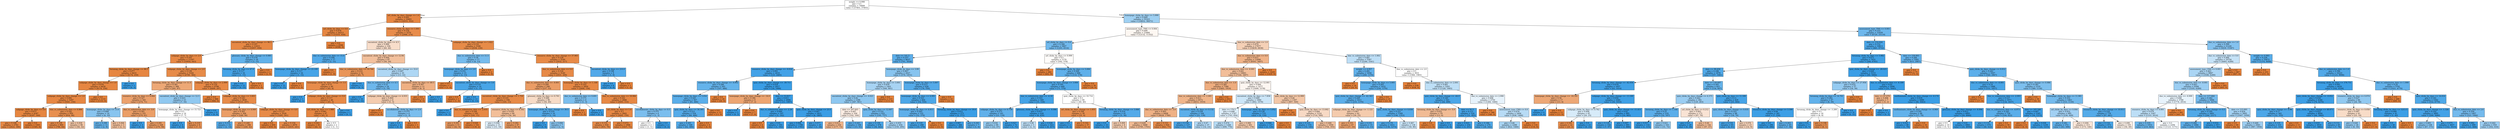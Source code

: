 digraph Tree {
node [shape=box, style="filled", color="black"] ;
0 [label="weight <= 0.998\ngini = 0.5\nsamples = 74806\nvalue = [37403, 37403]", fillcolor="#e5813900"] ;
1 [label="url_clicks_by_days_change <= 1.0\ngini = 0.091\nsamples = 19483\nvalue = [18551, 932]", fillcolor="#e58139f2"] ;
0 -> 1 [labeldistance=2.5, labelangle=45, headlabel="True"] ;
2 [label="url_clicks_by_days <= 0.0\ngini = 0.078\nsamples = 16213\nvalue = [15555, 658]", fillcolor="#e58139f4"] ;
1 -> 2 ;
3 [label="oucontent_clicks_by_days_change <= 98.5\ngini = 0.107\nsamples = 11615\nvalue = [10957, 658]", fillcolor="#e58139f0"] ;
2 -> 3 ;
4 [label="subpage_clicks_by_days <= 2.0\ngini = 0.105\nsamples = 11597\nvalue = [10954, 643]", fillcolor="#e58139f0"] ;
3 -> 4 ;
5 [label="forumng_clicks_by_days_change <= 88.5\ngini = 0.077\nsamples = 6433\nvalue = [6174, 259]", fillcolor="#e58139f4"] ;
4 -> 5 ;
6 [label="subpage_clicks_by_days_change <= 1.0\ngini = 0.076\nsamples = 6430\nvalue = [6174, 256]", fillcolor="#e58139f4"] ;
5 -> 6 ;
7 [label="subpage_clicks_by_days_change <= 1.0\ngini = 0.092\nsamples = 5297\nvalue = [5041, 256]", fillcolor="#e58139f2"] ;
6 -> 7 ;
8 [label="subpage_clicks_by_days <= 0.0\ngini = 0.071\nsamples = 4347\nvalue = [4187, 160]", fillcolor="#e58139f5"] ;
7 -> 8 ;
9 [label="gini = 0.108\nsamples = 2782\nvalue = [2622, 160]", fillcolor="#e58139ef"] ;
8 -> 9 ;
10 [label="gini = 0.0\nsamples = 1565\nvalue = [1565, 0]", fillcolor="#e58139ff"] ;
8 -> 10 ;
11 [label="due_vs_submission_date <= 6.866\ngini = 0.182\nsamples = 950\nvalue = [854, 96]", fillcolor="#e58139e2"] ;
7 -> 11 ;
12 [label="gini = 0.138\nsamples = 860\nvalue = [796, 64]", fillcolor="#e58139ea"] ;
11 -> 12 ;
13 [label="gini = 0.458\nsamples = 90\nvalue = [58, 32]", fillcolor="#e5813972"] ;
11 -> 13 ;
14 [label="gini = 0.0\nsamples = 1133\nvalue = [1133, 0]", fillcolor="#e58139ff"] ;
6 -> 14 ;
15 [label="gini = 0.0\nsamples = 3\nvalue = [0, 3]", fillcolor="#399de5ff"] ;
5 -> 15 ;
16 [label="subpage_clicks_by_days_change <= 2.0\ngini = 0.138\nsamples = 5164\nvalue = [4780, 384]", fillcolor="#e58139eb"] ;
4 -> 16 ;
17 [label="forumng_clicks_by_days_change <= 11.5\ngini = 0.361\nsamples = 368\nvalue = [281, 87]", fillcolor="#e58139b0"] ;
16 -> 17 ;
18 [label="resource_clicks_by_days <= 0.064\ngini = 0.327\nsamples = 345\nvalue = [274, 71]", fillcolor="#e58139bd"] ;
17 -> 18 ;
19 [label="homepage_clicks_by_days <= 13.0\ngini = 0.408\nsamples = 14\nvalue = [4, 10]", fillcolor="#399de599"] ;
18 -> 19 ;
20 [label="gini = 0.298\nsamples = 11\nvalue = [2, 9]", fillcolor="#399de5c6"] ;
19 -> 20 ;
21 [label="gini = 0.444\nsamples = 3\nvalue = [2, 1]", fillcolor="#e581397f"] ;
19 -> 21 ;
22 [label="due_vs_submission_date <= -3.0\ngini = 0.301\nsamples = 331\nvalue = [270, 61]", fillcolor="#e58139c5"] ;
18 -> 22 ;
23 [label="gini = 0.0\nsamples = 3\nvalue = [0, 3]", fillcolor="#399de5ff"] ;
22 -> 23 ;
24 [label="gini = 0.291\nsamples = 328\nvalue = [270, 58]", fillcolor="#e58139c8"] ;
22 -> 24 ;
25 [label="oucontent_clicks_by_days_change <= 12.5\ngini = 0.423\nsamples = 23\nvalue = [7, 16]", fillcolor="#399de58f"] ;
17 -> 25 ;
26 [label="homepage_clicks_by_days_change <= 15.723\ngini = 0.5\nsamples = 14\nvalue = [7, 7]", fillcolor="#e5813900"] ;
25 -> 26 ;
27 [label="gini = 0.0\nsamples = 6\nvalue = [0, 6]", fillcolor="#399de5ff"] ;
26 -> 27 ;
28 [label="gini = 0.219\nsamples = 8\nvalue = [7, 1]", fillcolor="#e58139db"] ;
26 -> 28 ;
29 [label="gini = 0.0\nsamples = 9\nvalue = [0, 9]", fillcolor="#399de5ff"] ;
25 -> 29 ;
30 [label="subpage_clicks_by_days <= 2.999\ngini = 0.116\nsamples = 4796\nvalue = [4499, 297]", fillcolor="#e58139ee"] ;
16 -> 30 ;
31 [label="gini = 0.0\nsamples = 966\nvalue = [966, 0]", fillcolor="#e58139ff"] ;
30 -> 31 ;
32 [label="subpage_clicks_by_days <= 3.003\ngini = 0.143\nsamples = 3830\nvalue = [3533, 297]", fillcolor="#e58139ea"] ;
30 -> 32 ;
33 [label="homepage_clicks_by_days <= 4.049\ngini = 0.301\nsamples = 304\nvalue = [248, 56]", fillcolor="#e58139c5"] ;
32 -> 33 ;
34 [label="gini = 0.219\nsamples = 16\nvalue = [2, 14]", fillcolor="#399de5db"] ;
33 -> 34 ;
35 [label="gini = 0.249\nsamples = 288\nvalue = [246, 42]", fillcolor="#e58139d3"] ;
33 -> 35 ;
36 [label="subpage_clicks_by_days_change <= 4.0\ngini = 0.127\nsamples = 3526\nvalue = [3285, 241]", fillcolor="#e58139ec"] ;
32 -> 36 ;
37 [label="gini = 0.0\nsamples = 650\nvalue = [650, 0]", fillcolor="#e58139ff"] ;
36 -> 37 ;
38 [label="gini = 0.154\nsamples = 2876\nvalue = [2635, 241]", fillcolor="#e58139e8"] ;
36 -> 38 ;
39 [label="glossary_clicks_by_days_change <= 0.985\ngini = 0.278\nsamples = 18\nvalue = [3, 15]", fillcolor="#399de5cc"] ;
3 -> 39 ;
40 [label="forumng_clicks_by_days <= 67.0\ngini = 0.117\nsamples = 16\nvalue = [1, 15]", fillcolor="#399de5ee"] ;
39 -> 40 ;
41 [label="gini = 0.0\nsamples = 15\nvalue = [0, 15]", fillcolor="#399de5ff"] ;
40 -> 41 ;
42 [label="gini = 0.0\nsamples = 1\nvalue = [1, 0]", fillcolor="#e58139ff"] ;
40 -> 42 ;
43 [label="gini = 0.0\nsamples = 2\nvalue = [2, 0]", fillcolor="#e58139ff"] ;
39 -> 43 ;
44 [label="gini = 0.0\nsamples = 4598\nvalue = [4598, 0]", fillcolor="#e58139ff"] ;
2 -> 44 ;
45 [label="resource_clicks_by_days <= 1.001\ngini = 0.154\nsamples = 3270\nvalue = [2996, 274]", fillcolor="#e58139e8"] ;
1 -> 45 ;
46 [label="oucontent_clicks_by_days <= 4.5\ngini = 0.488\nsamples = 104\nvalue = [60, 44]", fillcolor="#e5813944"] ;
45 -> 46 ;
47 [label="due_vs_submission_date <= 15.0\ngini = 0.208\nsamples = 17\nvalue = [2, 15]", fillcolor="#399de5dd"] ;
46 -> 47 ;
48 [label="homepage_clicks_by_days_change <= 23.109\ngini = 0.117\nsamples = 16\nvalue = [1, 15]", fillcolor="#399de5ee"] ;
47 -> 48 ;
49 [label="gini = 0.0\nsamples = 15\nvalue = [0, 15]", fillcolor="#399de5ff"] ;
48 -> 49 ;
50 [label="gini = 0.0\nsamples = 1\nvalue = [1, 0]", fillcolor="#e58139ff"] ;
48 -> 50 ;
51 [label="gini = 0.0\nsamples = 1\nvalue = [1, 0]", fillcolor="#e58139ff"] ;
47 -> 51 ;
52 [label="oucontent_clicks_by_days_change <= 12.94\ngini = 0.444\nsamples = 87\nvalue = [58, 29]", fillcolor="#e581397f"] ;
46 -> 52 ;
53 [label="due_vs_submission_date <= 10.744\ngini = 0.233\nsamples = 52\nvalue = [45, 7]", fillcolor="#e58139d7"] ;
52 -> 53 ;
54 [label="homepage_clicks_by_days_change <= 3.5\ngini = 0.15\nsamples = 49\nvalue = [45, 4]", fillcolor="#e58139e8"] ;
53 -> 54 ;
55 [label="gini = 0.0\nsamples = 1\nvalue = [0, 1]", fillcolor="#399de5ff"] ;
54 -> 55 ;
56 [label="subpage_clicks_by_days_change <= 9.0\ngini = 0.117\nsamples = 48\nvalue = [45, 3]", fillcolor="#e58139ee"] ;
54 -> 56 ;
57 [label="url_clicks_by_days <= 1.988\ngini = 0.081\nsamples = 47\nvalue = [45, 2]", fillcolor="#e58139f4"] ;
56 -> 57 ;
58 [label="gini = 0.043\nsamples = 45\nvalue = [44, 1]", fillcolor="#e58139f9"] ;
57 -> 58 ;
59 [label="gini = 0.5\nsamples = 2\nvalue = [1, 1]", fillcolor="#e5813900"] ;
57 -> 59 ;
60 [label="gini = 0.0\nsamples = 1\nvalue = [0, 1]", fillcolor="#399de5ff"] ;
56 -> 60 ;
61 [label="gini = 0.0\nsamples = 3\nvalue = [0, 3]", fillcolor="#399de5ff"] ;
53 -> 61 ;
62 [label="oucontent_clicks_by_days_change <= 33.0\ngini = 0.467\nsamples = 35\nvalue = [13, 22]", fillcolor="#399de568"] ;
52 -> 62 ;
63 [label="due_vs_submission_date <= 4.5\ngini = 0.33\nsamples = 24\nvalue = [5, 19]", fillcolor="#399de5bc"] ;
62 -> 63 ;
64 [label="gini = 0.0\nsamples = 16\nvalue = [0, 16]", fillcolor="#399de5ff"] ;
63 -> 64 ;
65 [label="subpage_clicks_by_days_change <= 4.935\ngini = 0.469\nsamples = 8\nvalue = [5, 3]", fillcolor="#e5813966"] ;
63 -> 65 ;
66 [label="gini = 0.0\nsamples = 4\nvalue = [4, 0]", fillcolor="#e58139ff"] ;
65 -> 66 ;
67 [label="oucollaborate_clicks_by_days <= 2.0\ngini = 0.375\nsamples = 4\nvalue = [1, 3]", fillcolor="#399de5aa"] ;
65 -> 67 ;
68 [label="gini = 0.0\nsamples = 3\nvalue = [0, 3]", fillcolor="#399de5ff"] ;
67 -> 68 ;
69 [label="gini = 0.0\nsamples = 1\nvalue = [1, 0]", fillcolor="#e58139ff"] ;
67 -> 69 ;
70 [label="oucontent_clicks_by_days <= 49.5\ngini = 0.397\nsamples = 11\nvalue = [8, 3]", fillcolor="#e581399f"] ;
62 -> 70 ;
71 [label="gini = 0.0\nsamples = 8\nvalue = [8, 0]", fillcolor="#e58139ff"] ;
70 -> 71 ;
72 [label="gini = 0.0\nsamples = 3\nvalue = [0, 3]", fillcolor="#399de5ff"] ;
70 -> 72 ;
73 [label="subpage_clicks_by_days_change <= 1.022\ngini = 0.135\nsamples = 3166\nvalue = [2936, 230]", fillcolor="#e58139eb"] ;
45 -> 73 ;
74 [label="due_vs_submission_date <= 11.5\ngini = 0.36\nsamples = 17\nvalue = [4, 13]", fillcolor="#399de5b1"] ;
73 -> 74 ;
75 [label="homepage_clicks_by_days <= 2.0\ngini = 0.231\nsamples = 15\nvalue = [2, 13]", fillcolor="#399de5d8"] ;
74 -> 75 ;
76 [label="gini = 0.0\nsamples = 1\nvalue = [1, 0]", fillcolor="#e58139ff"] ;
75 -> 76 ;
77 [label="oucontent_clicks_by_days_change <= 3.0\ngini = 0.133\nsamples = 14\nvalue = [1, 13]", fillcolor="#399de5eb"] ;
75 -> 77 ;
78 [label="gini = 0.0\nsamples = 1\nvalue = [1, 0]", fillcolor="#e58139ff"] ;
77 -> 78 ;
79 [label="gini = 0.0\nsamples = 13\nvalue = [0, 13]", fillcolor="#399de5ff"] ;
77 -> 79 ;
80 [label="gini = 0.0\nsamples = 2\nvalue = [2, 0]", fillcolor="#e58139ff"] ;
74 -> 80 ;
81 [label="resource_clicks_by_days_change <= 37.965\ngini = 0.128\nsamples = 3149\nvalue = [2932, 217]", fillcolor="#e58139ec"] ;
73 -> 81 ;
82 [label="due_vs_submission_date <= 0.0\ngini = 0.124\nsamples = 3140\nvalue = [2931, 209]", fillcolor="#e58139ed"] ;
81 -> 82 ;
83 [label="due_vs_submission_date <= -0.001\ngini = 0.299\nsamples = 290\nvalue = [237, 53]", fillcolor="#e58139c6"] ;
82 -> 83 ;
84 [label="oucontent_clicks_by_days_change <= 1.759\ngini = 0.125\nsamples = 194\nvalue = [181, 13]", fillcolor="#e58139ed"] ;
83 -> 84 ;
85 [label="gini = 0.0\nsamples = 2\nvalue = [0, 2]", fillcolor="#399de5ff"] ;
84 -> 85 ;
86 [label="due_vs_submission_date <= -2.935\ngini = 0.108\nsamples = 192\nvalue = [181, 11]", fillcolor="#e58139f0"] ;
84 -> 86 ;
87 [label="gini = 0.291\nsamples = 51\nvalue = [42, 9]", fillcolor="#e58139c8"] ;
86 -> 87 ;
88 [label="gini = 0.028\nsamples = 141\nvalue = [139, 2]", fillcolor="#e58139fb"] ;
86 -> 88 ;
89 [label="glossary_clicks_by_days <= 0.761\ngini = 0.486\nsamples = 96\nvalue = [56, 40]", fillcolor="#e5813949"] ;
83 -> 89 ;
90 [label="resource_clicks_by_days <= 8.102\ngini = 0.439\nsamples = 80\nvalue = [54, 26]", fillcolor="#e5813984"] ;
89 -> 90 ;
91 [label="gini = 0.496\nsamples = 33\nvalue = [15, 18]", fillcolor="#399de52a"] ;
90 -> 91 ;
92 [label="gini = 0.282\nsamples = 47\nvalue = [39, 8]", fillcolor="#e58139cb"] ;
90 -> 92 ;
93 [label="homepage_clicks_by_days_change <= 39.5\ngini = 0.219\nsamples = 16\nvalue = [2, 14]", fillcolor="#399de5db"] ;
89 -> 93 ;
94 [label="gini = 0.0\nsamples = 9\nvalue = [0, 9]", fillcolor="#399de5ff"] ;
93 -> 94 ;
95 [label="gini = 0.408\nsamples = 7\nvalue = [2, 5]", fillcolor="#399de599"] ;
93 -> 95 ;
96 [label="homepage_clicks_by_days <= 1.148\ngini = 0.103\nsamples = 2850\nvalue = [2694, 156]", fillcolor="#e58139f0"] ;
82 -> 96 ;
97 [label="due_vs_submission_date <= 0.691\ngini = 0.375\nsamples = 4\nvalue = [1, 3]", fillcolor="#399de5aa"] ;
96 -> 97 ;
98 [label="gini = 0.0\nsamples = 1\nvalue = [1, 0]", fillcolor="#e58139ff"] ;
97 -> 98 ;
99 [label="gini = 0.0\nsamples = 3\nvalue = [0, 3]", fillcolor="#399de5ff"] ;
97 -> 99 ;
100 [label="due_vs_submission_date <= 18.984\ngini = 0.102\nsamples = 2846\nvalue = [2693, 153]", fillcolor="#e58139f1"] ;
96 -> 100 ;
101 [label="url_clicks_by_days <= 1.0\ngini = 0.1\nsamples = 2842\nvalue = [2692, 150]", fillcolor="#e58139f1"] ;
100 -> 101 ;
102 [label="gini = 0.155\nsamples = 934\nvalue = [855, 79]", fillcolor="#e58139e7"] ;
101 -> 102 ;
103 [label="gini = 0.072\nsamples = 1908\nvalue = [1837, 71]", fillcolor="#e58139f5"] ;
101 -> 103 ;
104 [label="oucollaborate_clicks_by_days <= 0.5\ngini = 0.375\nsamples = 4\nvalue = [1, 3]", fillcolor="#399de5aa"] ;
100 -> 104 ;
105 [label="gini = 0.5\nsamples = 2\nvalue = [1, 1]", fillcolor="#e5813900"] ;
104 -> 105 ;
106 [label="gini = 0.0\nsamples = 2\nvalue = [0, 2]", fillcolor="#399de5ff"] ;
104 -> 106 ;
107 [label="oucontent_clicks_by_days <= 210.0\ngini = 0.198\nsamples = 9\nvalue = [1, 8]", fillcolor="#399de5df"] ;
81 -> 107 ;
108 [label="gini = 0.0\nsamples = 8\nvalue = [0, 8]", fillcolor="#399de5ff"] ;
107 -> 108 ;
109 [label="gini = 0.0\nsamples = 1\nvalue = [1, 0]", fillcolor="#e58139ff"] ;
107 -> 109 ;
110 [label="homepage_clicks_by_days <= 5.999\ngini = 0.449\nsamples = 55323\nvalue = [18852, 36471]", fillcolor="#399de57b"] ;
0 -> 110 [labeldistance=2.5, labelangle=-45, headlabel="False"] ;
111 [label="assessment_type_TMA <= 0.004\ngini = 0.499\nsamples = 23484\nvalue = [12132, 11352]", fillcolor="#e5813910"] ;
110 -> 111 ;
112 [label="url_clicks_by_days <= 0.0\ngini = 0.346\nsamples = 5807\nvalue = [1293, 4514]", fillcolor="#399de5b6"] ;
111 -> 112 ;
113 [label="date <= 141.5\ngini = 0.257\nsamples = 4637\nvalue = [701, 3936]", fillcolor="#399de5d2"] ;
112 -> 113 ;
114 [label="resource_clicks_by_days_change <= -0.016\ngini = 0.091\nsamples = 2610\nvalue = [125, 2485]", fillcolor="#399de5f2"] ;
113 -> 114 ;
115 [label="resource_clicks_by_days_change <= -0.992\ngini = 0.296\nsamples = 593\nvalue = [107, 486]", fillcolor="#399de5c7"] ;
114 -> 115 ;
116 [label="homepage_clicks_by_days <= 5.054\ngini = 0.245\nsamples = 567\nvalue = [81, 486]", fillcolor="#399de5d4"] ;
115 -> 116 ;
117 [label="quiz_clicks_by_days <= 34.305\ngini = 0.215\nsamples = 554\nvalue = [68, 486]", fillcolor="#399de5db"] ;
116 -> 117 ;
118 [label="gini = 0.201\nsamples = 548\nvalue = [62, 486]", fillcolor="#399de5de"] ;
117 -> 118 ;
119 [label="gini = 0.0\nsamples = 6\nvalue = [6, 0]", fillcolor="#e58139ff"] ;
117 -> 119 ;
120 [label="gini = 0.0\nsamples = 13\nvalue = [13, 0]", fillcolor="#e58139ff"] ;
116 -> 120 ;
121 [label="gini = 0.0\nsamples = 26\nvalue = [26, 0]", fillcolor="#e58139ff"] ;
115 -> 121 ;
122 [label="quiz_clicks_by_days_change <= -39.711\ngini = 0.018\nsamples = 2017\nvalue = [18, 1999]", fillcolor="#399de5fd"] ;
114 -> 122 ;
123 [label="homepage_clicks_by_days_change <= -14.0\ngini = 0.346\nsamples = 9\nvalue = [7, 2]", fillcolor="#e58139b6"] ;
122 -> 123 ;
124 [label="gini = 0.0\nsamples = 2\nvalue = [0, 2]", fillcolor="#399de5ff"] ;
123 -> 124 ;
125 [label="gini = 0.0\nsamples = 7\nvalue = [7, 0]", fillcolor="#e58139ff"] ;
123 -> 125 ;
126 [label="date <= 53.817\ngini = 0.011\nsamples = 2008\nvalue = [11, 1997]", fillcolor="#399de5fe"] ;
122 -> 126 ;
127 [label="due_vs_submission_date <= -2.26\ngini = 0.049\nsamples = 197\nvalue = [5, 192]", fillcolor="#399de5f8"] ;
126 -> 127 ;
128 [label="gini = 0.0\nsamples = 4\nvalue = [4, 0]", fillcolor="#e58139ff"] ;
127 -> 128 ;
129 [label="gini = 0.01\nsamples = 193\nvalue = [1, 192]", fillcolor="#399de5fe"] ;
127 -> 129 ;
130 [label="quiz_clicks_by_days_change <= 23.5\ngini = 0.007\nsamples = 1811\nvalue = [6, 1805]", fillcolor="#399de5fe"] ;
126 -> 130 ;
131 [label="gini = 0.006\nsamples = 1786\nvalue = [5, 1781]", fillcolor="#399de5fe"] ;
130 -> 131 ;
132 [label="gini = 0.077\nsamples = 25\nvalue = [1, 24]", fillcolor="#399de5f4"] ;
130 -> 132 ;
133 [label="homepage_clicks_by_days <= 3.99\ngini = 0.407\nsamples = 2027\nvalue = [576, 1451]", fillcolor="#399de59a"] ;
113 -> 133 ;
134 [label="homepage_clicks_by_days <= 3.001\ngini = 0.459\nsamples = 1401\nvalue = [500, 901]", fillcolor="#399de571"] ;
133 -> 134 ;
135 [label="oucontent_clicks_by_days_change <= -0.021\ngini = 0.42\nsamples = 1288\nvalue = [387, 901]", fillcolor="#399de591"] ;
134 -> 135 ;
136 [label="date <= 207.603\ngini = 0.497\nsamples = 356\nvalue = [192, 164]", fillcolor="#e5813925"] ;
135 -> 136 ;
137 [label="gini = 0.413\nsamples = 250\nvalue = [177, 73]", fillcolor="#e5813996"] ;
136 -> 137 ;
138 [label="gini = 0.243\nsamples = 106\nvalue = [15, 91]", fillcolor="#399de5d5"] ;
136 -> 138 ;
139 [label="quiz_clicks_by_days <= 12.007\ngini = 0.331\nsamples = 932\nvalue = [195, 737]", fillcolor="#399de5bc"] ;
135 -> 139 ;
140 [label="gini = 0.139\nsamples = 478\nvalue = [36, 442]", fillcolor="#399de5ea"] ;
139 -> 140 ;
141 [label="gini = 0.455\nsamples = 454\nvalue = [159, 295]", fillcolor="#399de576"] ;
139 -> 141 ;
142 [label="gini = 0.0\nsamples = 113\nvalue = [113, 0]", fillcolor="#e58139ff"] ;
134 -> 142 ;
143 [label="homepage_clicks_by_days <= 5.007\ngini = 0.213\nsamples = 626\nvalue = [76, 550]", fillcolor="#399de5dc"] ;
133 -> 143 ;
144 [label="homepage_clicks_by_days <= 4.995\ngini = 0.163\nsamples = 604\nvalue = [54, 550]", fillcolor="#399de5e6"] ;
143 -> 144 ;
145 [label="homepage_clicks_by_days <= 4.013\ngini = 0.265\nsamples = 331\nvalue = [52, 279]", fillcolor="#399de5cf"] ;
144 -> 145 ;
146 [label="gini = 0.119\nsamples = 298\nvalue = [19, 279]", fillcolor="#399de5ee"] ;
145 -> 146 ;
147 [label="gini = 0.0\nsamples = 33\nvalue = [33, 0]", fillcolor="#e58139ff"] ;
145 -> 147 ;
148 [label="forumng_clicks_by_days_change <= 19.0\ngini = 0.015\nsamples = 273\nvalue = [2, 271]", fillcolor="#399de5fd"] ;
144 -> 148 ;
149 [label="gini = 0.007\nsamples = 266\nvalue = [1, 265]", fillcolor="#399de5fe"] ;
148 -> 149 ;
150 [label="gini = 0.245\nsamples = 7\nvalue = [1, 6]", fillcolor="#399de5d4"] ;
148 -> 150 ;
151 [label="gini = 0.0\nsamples = 22\nvalue = [22, 0]", fillcolor="#e58139ff"] ;
143 -> 151 ;
152 [label="url_clicks_by_days <= 0.999\ngini = 0.5\nsamples = 1170\nvalue = [592, 578]", fillcolor="#e5813906"] ;
112 -> 152 ;
153 [label="gini = 0.0\nsamples = 482\nvalue = [482, 0]", fillcolor="#e58139ff"] ;
152 -> 153 ;
154 [label="homepage_clicks_by_days <= 5.006\ngini = 0.269\nsamples = 688\nvalue = [110, 578]", fillcolor="#399de5ce"] ;
152 -> 154 ;
155 [label="homepage_clicks_by_days_change <= 3.008\ngini = 0.195\nsamples = 649\nvalue = [71, 578]", fillcolor="#399de5e0"] ;
154 -> 155 ;
156 [label="due_vs_submission_date <= -4.18\ngini = 0.103\nsamples = 569\nvalue = [31, 538]", fillcolor="#399de5f0"] ;
155 -> 156 ;
157 [label="subpage_clicks_by_days <= 0.759\ngini = 0.273\nsamples = 141\nvalue = [23, 118]", fillcolor="#399de5cd"] ;
156 -> 157 ;
158 [label="gini = 0.434\nsamples = 69\nvalue = [22, 47]", fillcolor="#399de588"] ;
157 -> 158 ;
159 [label="gini = 0.027\nsamples = 72\nvalue = [1, 71]", fillcolor="#399de5fb"] ;
157 -> 159 ;
160 [label="glossary_clicks_by_days_change <= -0.086\ngini = 0.037\nsamples = 428\nvalue = [8, 420]", fillcolor="#399de5fa"] ;
156 -> 160 ;
161 [label="gini = 0.48\nsamples = 5\nvalue = [2, 3]", fillcolor="#399de555"] ;
160 -> 161 ;
162 [label="gini = 0.028\nsamples = 423\nvalue = [6, 417]", fillcolor="#399de5fb"] ;
160 -> 162 ;
163 [label="quiz_clicks_by_days <= 10.714\ngini = 0.5\nsamples = 80\nvalue = [40, 40]", fillcolor="#e5813900"] ;
155 -> 163 ;
164 [label="url_clicks_by_days_change <= 1.055\ngini = 0.184\nsamples = 39\nvalue = [35, 4]", fillcolor="#e58139e2"] ;
163 -> 164 ;
165 [label="gini = 0.0\nsamples = 2\nvalue = [0, 2]", fillcolor="#399de5ff"] ;
164 -> 165 ;
166 [label="gini = 0.102\nsamples = 37\nvalue = [35, 2]", fillcolor="#e58139f0"] ;
164 -> 166 ;
167 [label="forumng_clicks_by_days_change <= 3.088\ngini = 0.214\nsamples = 41\nvalue = [5, 36]", fillcolor="#399de5dc"] ;
163 -> 167 ;
168 [label="gini = 0.0\nsamples = 33\nvalue = [0, 33]", fillcolor="#399de5ff"] ;
167 -> 168 ;
169 [label="gini = 0.469\nsamples = 8\nvalue = [5, 3]", fillcolor="#e5813966"] ;
167 -> 169 ;
170 [label="gini = 0.0\nsamples = 39\nvalue = [39, 0]", fillcolor="#e58139ff"] ;
154 -> 170 ;
171 [label="due_vs_submission_date <= 1.0\ngini = 0.474\nsamples = 17677\nvalue = [10839, 6838]", fillcolor="#e581395e"] ;
111 -> 171 ;
172 [label="due_vs_submission_date <= 0.0\ngini = 0.411\nsamples = 12090\nvalue = [8593, 3497]", fillcolor="#e5813997"] ;
171 -> 172 ;
173 [label="due_vs_submission_date <= -0.001\ngini = 0.441\nsamples = 10661\nvalue = [7164, 3497]", fillcolor="#e5813983"] ;
172 -> 173 ;
174 [label="due_vs_submission_date <= -1.0\ngini = 0.385\nsamples = 7384\nvalue = [5465, 1919]", fillcolor="#e58139a5"] ;
173 -> 174 ;
175 [label="due_vs_submission_date <= -1.001\ngini = 0.413\nsamples = 6572\nvalue = [4653, 1919]", fillcolor="#e5813996"] ;
174 -> 175 ;
176 [label="due_vs_submission_date <= -3.0\ngini = 0.401\nsamples = 6408\nvalue = [4628, 1780]", fillcolor="#e581399d"] ;
175 -> 176 ;
177 [label="gini = 0.428\nsamples = 5488\nvalue = [3785, 1703]", fillcolor="#e581398c"] ;
176 -> 177 ;
178 [label="gini = 0.153\nsamples = 920\nvalue = [843, 77]", fillcolor="#e58139e8"] ;
176 -> 178 ;
179 [label="oucontent_clicks_by_days <= 0.132\ngini = 0.258\nsamples = 164\nvalue = [25, 139]", fillcolor="#399de5d1"] ;
175 -> 179 ;
180 [label="gini = 0.158\nsamples = 127\nvalue = [11, 116]", fillcolor="#399de5e7"] ;
179 -> 180 ;
181 [label="gini = 0.47\nsamples = 37\nvalue = [14, 23]", fillcolor="#399de564"] ;
179 -> 181 ;
182 [label="gini = 0.0\nsamples = 812\nvalue = [812, 0]", fillcolor="#e58139ff"] ;
174 -> 182 ;
183 [label="quiz_clicks_by_days <= 12.001\ngini = 0.499\nsamples = 3277\nvalue = [1699, 1578]", fillcolor="#e5813912"] ;
173 -> 183 ;
184 [label="oucontent_clicks_by_days <= 7.858\ngini = 0.489\nsamples = 1880\nvalue = [802, 1078]", fillcolor="#399de541"] ;
183 -> 184 ;
185 [label="date <= 176.5\ngini = 0.496\nsamples = 1747\nvalue = [793, 954]", fillcolor="#399de52b"] ;
184 -> 185 ;
186 [label="gini = 0.474\nsamples = 1266\nvalue = [490, 776]", fillcolor="#399de55e"] ;
185 -> 186 ;
187 [label="gini = 0.466\nsamples = 481\nvalue = [303, 178]", fillcolor="#e5813969"] ;
185 -> 187 ;
188 [label="homepage_clicks_by_days <= 5.052\ngini = 0.126\nsamples = 133\nvalue = [9, 124]", fillcolor="#399de5ec"] ;
184 -> 188 ;
189 [label="gini = 0.046\nsamples = 127\nvalue = [3, 124]", fillcolor="#399de5f9"] ;
188 -> 189 ;
190 [label="gini = 0.0\nsamples = 6\nvalue = [6, 0]", fillcolor="#e58139ff"] ;
188 -> 190 ;
191 [label="quiz_clicks_by_days <= 12.999\ngini = 0.46\nsamples = 1397\nvalue = [897, 500]", fillcolor="#e5813971"] ;
183 -> 191 ;
192 [label="gini = 0.0\nsamples = 183\nvalue = [183, 0]", fillcolor="#e58139ff"] ;
191 -> 192 ;
193 [label="quiz_clicks_by_days <= 13.002\ngini = 0.484\nsamples = 1214\nvalue = [714, 500]", fillcolor="#e581394c"] ;
191 -> 193 ;
194 [label="gini = 0.121\nsamples = 155\nvalue = [10, 145]", fillcolor="#399de5ed"] ;
193 -> 194 ;
195 [label="gini = 0.446\nsamples = 1059\nvalue = [704, 355]", fillcolor="#e581397e"] ;
193 -> 195 ;
196 [label="gini = 0.0\nsamples = 1429\nvalue = [1429, 0]", fillcolor="#e58139ff"] ;
172 -> 196 ;
197 [label="due_vs_submission_date <= 1.002\ngini = 0.481\nsamples = 5587\nvalue = [2246, 3341]", fillcolor="#399de554"] ;
171 -> 197 ;
198 [label="weight <= 4.957\ngini = 0.281\nsamples = 1656\nvalue = [280, 1376]", fillcolor="#399de5cb"] ;
197 -> 198 ;
199 [label="gini = 0.0\nsamples = 24\nvalue = [24, 0]", fillcolor="#e58139ff"] ;
198 -> 199 ;
200 [label="homepage_clicks_by_days <= 5.005\ngini = 0.265\nsamples = 1632\nvalue = [256, 1376]", fillcolor="#399de5d0"] ;
198 -> 200 ;
201 [label="quiz_clicks_by_days_change <= -42.343\ngini = 0.249\nsamples = 1611\nvalue = [235, 1376]", fillcolor="#399de5d3"] ;
200 -> 201 ;
202 [label="subpage_clicks_by_days_change <= -1.121\ngini = 0.467\nsamples = 62\nvalue = [39, 23]", fillcolor="#e5813969"] ;
201 -> 202 ;
203 [label="gini = 0.335\nsamples = 47\nvalue = [37, 10]", fillcolor="#e58139ba"] ;
202 -> 203 ;
204 [label="gini = 0.231\nsamples = 15\nvalue = [2, 13]", fillcolor="#399de5d8"] ;
202 -> 204 ;
205 [label="quiz_clicks_by_days_change <= 6.838\ngini = 0.221\nsamples = 1549\nvalue = [196, 1353]", fillcolor="#399de5da"] ;
201 -> 205 ;
206 [label="gini = 0.176\nsamples = 1411\nvalue = [138, 1273]", fillcolor="#399de5e3"] ;
205 -> 206 ;
207 [label="gini = 0.487\nsamples = 138\nvalue = [58, 80]", fillcolor="#399de546"] ;
205 -> 207 ;
208 [label="gini = 0.0\nsamples = 21\nvalue = [21, 0]", fillcolor="#e58139ff"] ;
200 -> 208 ;
209 [label="due_vs_submission_date <= 2.0\ngini = 0.5\nsamples = 3931\nvalue = [1966, 1965]", fillcolor="#e5813900"] ;
197 -> 209 ;
210 [label="gini = 0.0\nsamples = 638\nvalue = [638, 0]", fillcolor="#e58139ff"] ;
209 -> 210 ;
211 [label="due_vs_submission_date <= 2.001\ngini = 0.481\nsamples = 3293\nvalue = [1328, 1965]", fillcolor="#399de553"] ;
209 -> 211 ;
212 [label="quiz_clicks_by_days_change <= -44.0\ngini = 0.149\nsamples = 543\nvalue = [44, 499]", fillcolor="#399de5e9"] ;
211 -> 212 ;
213 [label="forumng_clicks_by_days_change <= -5.0\ngini = 0.432\nsamples = 19\nvalue = [13, 6]", fillcolor="#e5813989"] ;
212 -> 213 ;
214 [label="gini = 0.0\nsamples = 13\nvalue = [13, 0]", fillcolor="#e58139ff"] ;
213 -> 214 ;
215 [label="gini = 0.0\nsamples = 6\nvalue = [0, 6]", fillcolor="#399de5ff"] ;
213 -> 215 ;
216 [label="date <= 92.5\ngini = 0.111\nsamples = 524\nvalue = [31, 493]", fillcolor="#399de5ef"] ;
212 -> 216 ;
217 [label="gini = 0.023\nsamples = 254\nvalue = [3, 251]", fillcolor="#399de5fc"] ;
216 -> 217 ;
218 [label="gini = 0.186\nsamples = 270\nvalue = [28, 242]", fillcolor="#399de5e1"] ;
216 -> 218 ;
219 [label="due_vs_submission_date <= 2.998\ngini = 0.498\nsamples = 2750\nvalue = [1284, 1466]", fillcolor="#399de520"] ;
211 -> 219 ;
220 [label="gini = 0.0\nsamples = 346\nvalue = [346, 0]", fillcolor="#e58139ff"] ;
219 -> 220 ;
221 [label="assessment_type_CMA <= 0.0\ngini = 0.476\nsamples = 2404\nvalue = [938, 1466]", fillcolor="#399de55c"] ;
219 -> 221 ;
222 [label="gini = 0.46\nsamples = 2288\nvalue = [822, 1466]", fillcolor="#399de570"] ;
221 -> 222 ;
223 [label="gini = 0.0\nsamples = 116\nvalue = [116, 0]", fillcolor="#e58139ff"] ;
221 -> 223 ;
224 [label="assessment_type_TMA <= 0.001\ngini = 0.333\nsamples = 31839\nvalue = [6720, 25119]", fillcolor="#399de5bb"] ;
110 -> 224 ;
225 [label="date <= 152.024\ngini = 0.152\nsamples = 10613\nvalue = [881, 9732]", fillcolor="#399de5e8"] ;
224 -> 225 ;
226 [label="forumng_clicks_by_days <= 5.982\ngini = 0.073\nsamples = 7031\nvalue = [266, 6765]", fillcolor="#399de5f5"] ;
225 -> 226 ;
227 [label="date <= 99.456\ngini = 0.188\nsamples = 1878\nvalue = [197, 1681]", fillcolor="#399de5e1"] ;
226 -> 227 ;
228 [label="forumng_clicks_by_days_change <= -82.056\ngini = 0.078\nsamples = 1057\nvalue = [43, 1014]", fillcolor="#399de5f4"] ;
227 -> 228 ;
229 [label="homepage_clicks_by_days_change <= -16.141\ngini = 0.36\nsamples = 17\nvalue = [13, 4]", fillcolor="#e58139b1"] ;
228 -> 229 ;
230 [label="gini = 0.0\nsamples = 4\nvalue = [0, 4]", fillcolor="#399de5ff"] ;
229 -> 230 ;
231 [label="gini = 0.0\nsamples = 13\nvalue = [13, 0]", fillcolor="#e58139ff"] ;
229 -> 231 ;
232 [label="subpage_clicks_by_days_change <= -13.189\ngini = 0.056\nsamples = 1040\nvalue = [30, 1010]", fillcolor="#399de5f7"] ;
228 -> 232 ;
233 [label="subpage_clicks_by_days <= 0.762\ngini = 0.494\nsamples = 45\nvalue = [20, 25]", fillcolor="#399de533"] ;
232 -> 233 ;
234 [label="gini = 0.165\nsamples = 22\nvalue = [20, 2]", fillcolor="#e58139e6"] ;
233 -> 234 ;
235 [label="gini = 0.0\nsamples = 23\nvalue = [0, 23]", fillcolor="#399de5ff"] ;
233 -> 235 ;
236 [label="quiz_clicks_by_days_change <= -11.411\ngini = 0.02\nsamples = 995\nvalue = [10, 985]", fillcolor="#399de5fc"] ;
232 -> 236 ;
237 [label="gini = 0.126\nsamples = 104\nvalue = [7, 97]", fillcolor="#399de5ed"] ;
236 -> 237 ;
238 [label="gini = 0.007\nsamples = 891\nvalue = [3, 888]", fillcolor="#399de5fe"] ;
236 -> 238 ;
239 [label="date <= 130.697\ngini = 0.305\nsamples = 821\nvalue = [154, 667]", fillcolor="#399de5c4"] ;
227 -> 239 ;
240 [label="quiz_clicks_by_days_change <= 4.375\ngini = 0.442\nsamples = 392\nvalue = [129, 263]", fillcolor="#399de582"] ;
239 -> 240 ;
241 [label="forumng_clicks_by_days <= 1.144\ngini = 0.25\nsamples = 219\nvalue = [32, 187]", fillcolor="#399de5d3"] ;
240 -> 241 ;
242 [label="gini = 0.017\nsamples = 116\nvalue = [1, 115]", fillcolor="#399de5fd"] ;
241 -> 242 ;
243 [label="gini = 0.421\nsamples = 103\nvalue = [31, 72]", fillcolor="#399de591"] ;
241 -> 243 ;
244 [label="url_clicks_by_days <= 0.212\ngini = 0.493\nsamples = 173\nvalue = [97, 76]", fillcolor="#e5813937"] ;
240 -> 244 ;
245 [label="gini = 0.0\nsamples = 29\nvalue = [0, 29]", fillcolor="#399de5ff"] ;
244 -> 245 ;
246 [label="gini = 0.44\nsamples = 144\nvalue = [97, 47]", fillcolor="#e5813983"] ;
244 -> 246 ;
247 [label="quiz_clicks_by_days <= 11.599\ngini = 0.11\nsamples = 429\nvalue = [25, 404]", fillcolor="#399de5ef"] ;
239 -> 247 ;
248 [label="quiz_clicks_by_days_change <= 0.035\ngini = 0.325\nsamples = 88\nvalue = [18, 70]", fillcolor="#399de5bd"] ;
247 -> 248 ;
249 [label="gini = 0.116\nsamples = 65\nvalue = [4, 61]", fillcolor="#399de5ee"] ;
248 -> 249 ;
250 [label="gini = 0.476\nsamples = 23\nvalue = [14, 9]", fillcolor="#e581395b"] ;
248 -> 250 ;
251 [label="resource_clicks_by_days_change <= 3.189\ngini = 0.04\nsamples = 341\nvalue = [7, 334]", fillcolor="#399de5fa"] ;
247 -> 251 ;
252 [label="gini = 0.0\nsamples = 296\nvalue = [0, 296]", fillcolor="#399de5ff"] ;
251 -> 252 ;
253 [label="gini = 0.263\nsamples = 45\nvalue = [7, 38]", fillcolor="#399de5d0"] ;
251 -> 253 ;
254 [label="quiz_clicks_by_days_change <= -28.025\ngini = 0.026\nsamples = 5153\nvalue = [69, 5084]", fillcolor="#399de5fc"] ;
226 -> 254 ;
255 [label="subpage_clicks_by_days <= 27.958\ngini = 0.432\nsamples = 57\nvalue = [18, 39]", fillcolor="#399de589"] ;
254 -> 255 ;
256 [label="forumng_clicks_by_days <= 14.701\ngini = 0.282\nsamples = 47\nvalue = [8, 39]", fillcolor="#399de5cb"] ;
255 -> 256 ;
257 [label="forumng_clicks_by_days_change <= -3.289\ngini = 0.5\nsamples = 16\nvalue = [8, 8]", fillcolor="#e5813900"] ;
256 -> 257 ;
258 [label="gini = 0.0\nsamples = 7\nvalue = [0, 7]", fillcolor="#399de5ff"] ;
257 -> 258 ;
259 [label="gini = 0.198\nsamples = 9\nvalue = [8, 1]", fillcolor="#e58139df"] ;
257 -> 259 ;
260 [label="gini = 0.0\nsamples = 31\nvalue = [0, 31]", fillcolor="#399de5ff"] ;
256 -> 260 ;
261 [label="gini = 0.0\nsamples = 10\nvalue = [10, 0]", fillcolor="#e58139ff"] ;
255 -> 261 ;
262 [label="due_vs_submission_date <= -6.189\ngini = 0.02\nsamples = 5096\nvalue = [51, 5045]", fillcolor="#399de5fc"] ;
254 -> 262 ;
263 [label="date <= 87.678\ngini = 0.408\nsamples = 7\nvalue = [5, 2]", fillcolor="#e5813999"] ;
262 -> 263 ;
264 [label="gini = 0.0\nsamples = 5\nvalue = [5, 0]", fillcolor="#e58139ff"] ;
263 -> 264 ;
265 [label="gini = 0.0\nsamples = 2\nvalue = [0, 2]", fillcolor="#399de5ff"] ;
263 -> 265 ;
266 [label="ouelluminate_clicks_by_days_change <= -0.174\ngini = 0.018\nsamples = 5089\nvalue = [46, 5043]", fillcolor="#399de5fd"] ;
262 -> 266 ;
267 [label="ouelluminate_clicks_by_days_change <= -0.969\ngini = 0.291\nsamples = 96\nvalue = [17, 79]", fillcolor="#399de5c8"] ;
266 -> 267 ;
268 [label="gini = 0.025\nsamples = 80\nvalue = [1, 79]", fillcolor="#399de5fc"] ;
267 -> 268 ;
269 [label="gini = 0.0\nsamples = 16\nvalue = [16, 0]", fillcolor="#e58139ff"] ;
267 -> 269 ;
270 [label="glossary_clicks_by_days_change <= -6.094\ngini = 0.012\nsamples = 4993\nvalue = [29, 4964]", fillcolor="#399de5fe"] ;
266 -> 270 ;
271 [label="gini = 0.5\nsamples = 10\nvalue = [5, 5]", fillcolor="#e5813900"] ;
270 -> 271 ;
272 [label="gini = 0.01\nsamples = 4983\nvalue = [24, 4959]", fillcolor="#399de5fe"] ;
270 -> 272 ;
273 [label="date <= 158.893\ngini = 0.284\nsamples = 3582\nvalue = [615, 2967]", fillcolor="#399de5ca"] ;
225 -> 273 ;
274 [label="gini = 0.0\nsamples = 75\nvalue = [75, 0]", fillcolor="#e58139ff"] ;
273 -> 274 ;
275 [label="quiz_clicks_by_days_change <= 0.012\ngini = 0.261\nsamples = 3507\nvalue = [540, 2967]", fillcolor="#399de5d1"] ;
273 -> 275 ;
276 [label="due_vs_submission_date <= -6.001\ngini = 0.14\nsamples = 1988\nvalue = [151, 1837]", fillcolor="#399de5ea"] ;
275 -> 276 ;
277 [label="gini = 0.0\nsamples = 17\nvalue = [17, 0]", fillcolor="#e58139ff"] ;
276 -> 277 ;
278 [label="due_vs_submission_date <= -2.093\ngini = 0.127\nsamples = 1971\nvalue = [134, 1837]", fillcolor="#399de5ec"] ;
276 -> 278 ;
279 [label="due_vs_submission_date <= -4.973\ngini = 0.245\nsamples = 726\nvalue = [104, 622]", fillcolor="#399de5d4"] ;
278 -> 279 ;
280 [label="gini = 0.133\nsamples = 670\nvalue = [48, 622]", fillcolor="#399de5eb"] ;
279 -> 280 ;
281 [label="gini = 0.0\nsamples = 56\nvalue = [56, 0]", fillcolor="#e58139ff"] ;
279 -> 281 ;
282 [label="date <= 165.546\ngini = 0.047\nsamples = 1245\nvalue = [30, 1215]", fillcolor="#399de5f9"] ;
278 -> 282 ;
283 [label="gini = 0.0\nsamples = 6\nvalue = [6, 0]", fillcolor="#e58139ff"] ;
282 -> 283 ;
284 [label="gini = 0.038\nsamples = 1239\nvalue = [24, 1215]", fillcolor="#399de5fa"] ;
282 -> 284 ;
285 [label="quiz_clicks_by_days_change <= 0.986\ngini = 0.381\nsamples = 1519\nvalue = [389, 1130]", fillcolor="#399de5a7"] ;
275 -> 285 ;
286 [label="gini = 0.0\nsamples = 56\nvalue = [56, 0]", fillcolor="#e58139ff"] ;
285 -> 286 ;
287 [label="homepage_clicks_by_days <= 11.981\ngini = 0.352\nsamples = 1463\nvalue = [333, 1130]", fillcolor="#399de5b4"] ;
285 -> 287 ;
288 [label="url_clicks_by_days <= 0.004\ngini = 0.452\nsamples = 685\nvalue = [236, 449]", fillcolor="#399de579"] ;
287 -> 288 ;
289 [label="gini = 0.281\nsamples = 372\nvalue = [63, 309]", fillcolor="#399de5cb"] ;
288 -> 289 ;
290 [label="gini = 0.494\nsamples = 313\nvalue = [173, 140]", fillcolor="#e5813931"] ;
288 -> 290 ;
291 [label="resource_clicks_by_days_change <= 10.013\ngini = 0.218\nsamples = 778\nvalue = [97, 681]", fillcolor="#399de5db"] ;
287 -> 291 ;
292 [label="gini = 0.114\nsamples = 673\nvalue = [41, 632]", fillcolor="#399de5ee"] ;
291 -> 292 ;
293 [label="gini = 0.498\nsamples = 105\nvalue = [56, 49]", fillcolor="#e5813920"] ;
291 -> 293 ;
294 [label="due_vs_submission_date <= 1.0\ngini = 0.399\nsamples = 21226\nvalue = [5839, 15387]", fillcolor="#399de59e"] ;
224 -> 294 ;
295 [label="due_vs_submission_date <= 0.0\ngini = 0.486\nsamples = 10754\nvalue = [4465, 6289]", fillcolor="#399de54a"] ;
294 -> 295 ;
296 [label="assessment_type_CMA <= 0.001\ngini = 0.463\nsamples = 9887\nvalue = [3598, 6289]", fillcolor="#399de56d"] ;
295 -> 296 ;
297 [label="due_vs_submission_date <= -0.001\ngini = 0.443\nsamples = 9394\nvalue = [3105, 6289]", fillcolor="#399de581"] ;
296 -> 297 ;
298 [label="due_vs_submission_date <= -0.999\ngini = 0.498\nsamples = 3788\nvalue = [1774, 2014]", fillcolor="#399de51e"] ;
297 -> 298 ;
299 [label="resource_clicks_by_days <= 0.001\ngini = 0.479\nsamples = 3347\nvalue = [1333, 2014]", fillcolor="#399de556"] ;
298 -> 299 ;
300 [label="gini = 0.319\nsamples = 1053\nvalue = [210, 843]", fillcolor="#399de5bf"] ;
299 -> 300 ;
301 [label="gini = 0.5\nsamples = 2294\nvalue = [1123, 1171]", fillcolor="#399de50a"] ;
299 -> 301 ;
302 [label="gini = 0.0\nsamples = 441\nvalue = [441, 0]", fillcolor="#e58139ff"] ;
298 -> 302 ;
303 [label="date <= 117.064\ngini = 0.362\nsamples = 5606\nvalue = [1331, 4275]", fillcolor="#399de5b0"] ;
297 -> 303 ;
304 [label="forumng_clicks_by_days_change <= 0.5\ngini = 0.195\nsamples = 2601\nvalue = [284, 2317]", fillcolor="#399de5e0"] ;
303 -> 304 ;
305 [label="gini = 0.268\nsamples = 1684\nvalue = [269, 1415]", fillcolor="#399de5cf"] ;
304 -> 305 ;
306 [label="gini = 0.032\nsamples = 917\nvalue = [15, 902]", fillcolor="#399de5fb"] ;
304 -> 306 ;
307 [label="date <= 123.891\ngini = 0.454\nsamples = 3005\nvalue = [1047, 1958]", fillcolor="#399de577"] ;
303 -> 307 ;
308 [label="gini = 0.0\nsamples = 60\nvalue = [60, 0]", fillcolor="#e58139ff"] ;
307 -> 308 ;
309 [label="gini = 0.446\nsamples = 2945\nvalue = [987, 1958]", fillcolor="#399de57e"] ;
307 -> 309 ;
310 [label="gini = 0.0\nsamples = 493\nvalue = [493, 0]", fillcolor="#e58139ff"] ;
296 -> 310 ;
311 [label="gini = 0.0\nsamples = 867\nvalue = [867, 0]", fillcolor="#e58139ff"] ;
295 -> 311 ;
312 [label="weight <= 4.993\ngini = 0.228\nsamples = 10472\nvalue = [1374, 9098]", fillcolor="#399de5d8"] ;
294 -> 312 ;
313 [label="gini = 0.0\nsamples = 251\nvalue = [251, 0]", fillcolor="#e58139ff"] ;
312 -> 313 ;
314 [label="due_vs_submission_date <= 1.0\ngini = 0.196\nsamples = 10221\nvalue = [1123, 9098]", fillcolor="#399de5e0"] ;
312 -> 314 ;
315 [label="forumng_clicks_by_days <= 378.751\ngini = 0.045\nsamples = 4430\nvalue = [102, 4328]", fillcolor="#399de5f9"] ;
314 -> 315 ;
316 [label="quiz_clicks_by_days_change <= -0.052\ngini = 0.034\nsamples = 4346\nvalue = [76, 4270]", fillcolor="#399de5fa"] ;
315 -> 316 ;
317 [label="quiz_clicks_by_days_change <= -0.96\ngini = 0.17\nsamples = 342\nvalue = [32, 310]", fillcolor="#399de5e5"] ;
316 -> 317 ;
318 [label="gini = 0.119\nsamples = 331\nvalue = [21, 310]", fillcolor="#399de5ee"] ;
317 -> 318 ;
319 [label="gini = 0.0\nsamples = 11\nvalue = [11, 0]", fillcolor="#e58139ff"] ;
317 -> 319 ;
320 [label="quiz_clicks_by_days_change <= 48.073\ngini = 0.022\nsamples = 4004\nvalue = [44, 3960]", fillcolor="#399de5fc"] ;
316 -> 320 ;
321 [label="gini = 0.019\nsamples = 3919\nvalue = [37, 3882]", fillcolor="#399de5fd"] ;
320 -> 321 ;
322 [label="gini = 0.151\nsamples = 85\nvalue = [7, 78]", fillcolor="#399de5e8"] ;
320 -> 322 ;
323 [label="resource_clicks_by_days <= 0.974\ngini = 0.427\nsamples = 84\nvalue = [26, 58]", fillcolor="#399de58d"] ;
315 -> 323 ;
324 [label="resource_clicks_by_days <= 0.058\ngini = 0.487\nsamples = 43\nvalue = [25, 18]", fillcolor="#e5813947"] ;
323 -> 324 ;
325 [label="gini = 0.426\nsamples = 26\nvalue = [8, 18]", fillcolor="#399de58e"] ;
324 -> 325 ;
326 [label="gini = 0.0\nsamples = 17\nvalue = [17, 0]", fillcolor="#e58139ff"] ;
324 -> 326 ;
327 [label="forumng_clicks_by_days <= 1213.5\ngini = 0.048\nsamples = 41\nvalue = [1, 40]", fillcolor="#399de5f9"] ;
323 -> 327 ;
328 [label="gini = 0.0\nsamples = 40\nvalue = [0, 40]", fillcolor="#399de5ff"] ;
327 -> 328 ;
329 [label="gini = 0.0\nsamples = 1\nvalue = [1, 0]", fillcolor="#e58139ff"] ;
327 -> 329 ;
330 [label="due_vs_submission_date <= 1.999\ngini = 0.29\nsamples = 5791\nvalue = [1021, 4770]", fillcolor="#399de5c8"] ;
314 -> 330 ;
331 [label="gini = 0.0\nsamples = 489\nvalue = [489, 0]", fillcolor="#e58139ff"] ;
330 -> 331 ;
332 [label="quiz_clicks_by_days <= 14.016\ngini = 0.181\nsamples = 5302\nvalue = [532, 4770]", fillcolor="#399de5e3"] ;
330 -> 332 ;
333 [label="quiz_clicks_by_days_change <= -1.326\ngini = 0.102\nsamples = 3895\nvalue = [209, 3686]", fillcolor="#399de5f1"] ;
332 -> 333 ;
334 [label="gini = 0.405\nsamples = 238\nvalue = [67, 171]", fillcolor="#399de59b"] ;
333 -> 334 ;
335 [label="gini = 0.075\nsamples = 3657\nvalue = [142, 3515]", fillcolor="#399de5f5"] ;
333 -> 335 ;
336 [label="due_vs_submission_date <= 2.0\ngini = 0.354\nsamples = 1407\nvalue = [323, 1084]", fillcolor="#399de5b3"] ;
332 -> 336 ;
337 [label="gini = 0.082\nsamples = 489\nvalue = [21, 468]", fillcolor="#399de5f4"] ;
336 -> 337 ;
338 [label="gini = 0.442\nsamples = 918\nvalue = [302, 616]", fillcolor="#399de582"] ;
336 -> 338 ;
}